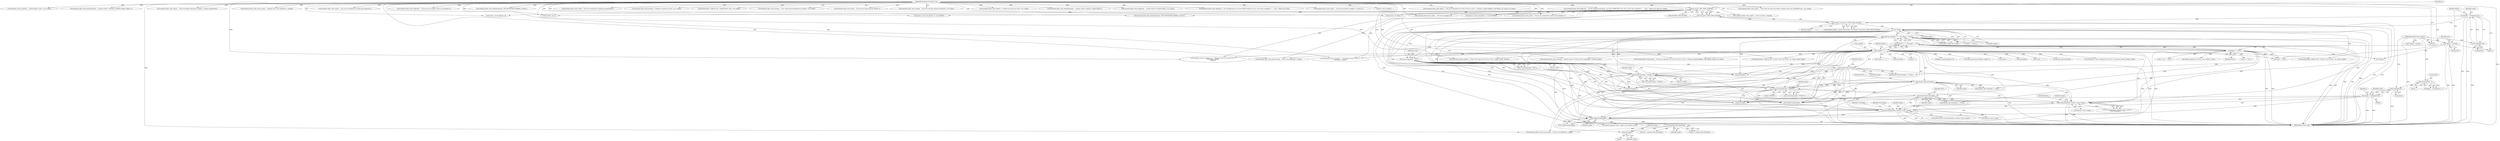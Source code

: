 digraph "0_atheme_c597156adc60a45b5f827793cd420945f47bc03b_1@API" {
"1000664" [label="(Call,free(target))"];
"1000654" [label="(Call,myentity_find_ext(target))"];
"1000647" [label="(Call,validhostmask(target))"];
"1000247" [label="(Call,strcasecmp(target, \"CLEAR\"))"];
"1000226" [label="(Call,strcasecmp(target, \"LIST\"))"];
"1000190" [label="(Call,!target)"];
"1000120" [label="(Call,*target = sstrdup(parv[1]))"];
"1000122" [label="(Call,sstrdup(parv[1]))"];
"1000109" [label="(MethodParameterIn,char *parv[])"];
"1000174" [label="(Call,target || !has_priv(si, PRIV_CHAN_AUSPEX))"];
"1000176" [label="(Call,!has_priv(si, PRIV_CHAN_AUSPEX))"];
"1000177" [label="(Call,has_priv(si, PRIV_CHAN_AUSPEX))"];
"1000107" [label="(MethodParameterIn,sourceinfo_t *si)"];
"1000192" [label="(Call,target && target[0] == '+' && flagstr == NULL)"];
"1000195" [label="(Call,target[0] == '+')"];
"1000194" [label="(Call,target[0] == '+' && flagstr == NULL)"];
"1000200" [label="(Call,flagstr == NULL)"];
"1000127" [label="(Call,*flagstr = parv[2])"];
"1000230" [label="(Call,myentity_find_ext(target))"];
"1000310" [label="(Call,myentity_find_ext(target))"];
"1000306" [label="(Call,strcasecmp(target, \"MODIFY\"))"];
"1000251" [label="(Call,myentity_find_ext(target))"];
"1000517" [label="(Call,irccasecmp(target, entity(si->smu)->name))"];
"1000498" [label="(Call,irccasecmp(target, entity(si->smu)->name))"];
"1000346" [label="(Call,target = strdup(parv[2]))"];
"1000348" [label="(Call,strdup(parv[2]))"];
"1000334" [label="(Call,strchr(parv[2], ' '))"];
"1000292" [label="(Call,command_success_nodata(si, _(\"Cleared flags in \2%s\2.\"), mc->name))"];
"1000326" [label="(Call,command_fail(si, fault_needmoreparams, _(\"Syntax: FLAGS <#channel> MODIFY [target] <flags>\")))"];
"1000128" [label="(Identifier,flagstr)"];
"1000349" [label="(Call,parv[2])"];
"1000646" [label="(Call,!validhostmask(target))"];
"1000930" [label="(Call,chanacs_open(mc, NULL, target, true, entity(si->smu)))"];
"1000311" [label="(Identifier,target)"];
"1000314" [label="(Call,free(target))"];
"1000232" [label="(Identifier,NULL)"];
"1000652" [label="(Call,mt = myentity_find_ext(target))"];
"1000498" [label="(Call,irccasecmp(target, entity(si->smu)->name))"];
"1000468" [label="(Call,chanacs_source_flags(mc, si))"];
"1000747" [label="(Call,command_fail(si, fault_noprivs, _(\"Only %d founders allowed per channel.\"), chansvs.maxfounders))"];
"1000346" [label="(Call,target = strdup(parv[2]))"];
"1000664" [label="(Call,free(target))"];
"1000441" [label="(Call,command_success_string(si, str1, _(\"Flags for \2%s\2 in \2%s\2 are \2%s\2.\"),\n\t\t\t\t\t\ttarget, channel,\n\t\t\t\t\t\tstr1))"];
"1000211" [label="(Call,flags_to_bitmask(target, 0))"];
"1000178" [label="(Identifier,si)"];
"1000162" [label="(Call,command_fail(si, fault_nosuch_target, _(\"Channel \2%s\2 is not registered.\"), channel))"];
"1000228" [label="(Literal,\"LIST\")"];
"1000982" [label="(Call,command_fail(si, fault_noprivs, _(\"You are not allowed to set \2%s\2 on \2%s\2 in \2%s\2.\"), bitmask_to_flags2(addflags, removeflags), target, mc->name))"];
"1000195" [label="(Call,target[0] == '+')"];
"1000179" [label="(Identifier,PRIV_CHAN_AUSPEX)"];
"1000306" [label="(Call,strcasecmp(target, \"MODIFY\"))"];
"1000176" [label="(Call,!has_priv(si, PRIV_CHAN_AUSPEX))"];
"1000510" [label="(Call,command_fail(si, fault_noprivs, _(\"You are not authorized to execute this command.\")))"];
"1000114" [label="(Call,*channel = parv[0])"];
"1000647" [label="(Call,validhostmask(target))"];
"1000170" [label="(Call,metadata_find(mc, \"private:close:closer\") && (target || !has_priv(si, PRIV_CHAN_AUSPEX)))"];
"1000313" [label="(Block,)"];
"1000234" [label="(Call,do_list(si, mc, 0))"];
"1000395" [label="(Call,chanacs_find_host_literal(mc, target, 0))"];
"1000379" [label="(Call,chanacs_source_has_flag(mc, si, CA_ACLVIEW))"];
"1000123" [label="(Call,parv[1])"];
"1000227" [label="(Identifier,target)"];
"1000922" [label="(Call,command_fail(si, fault_badparams, _(\"You may not set founder status on a hostmask.\")))"];
"1000321" [label="(Call,command_fail(si, fault_needmoreparams, STR_INSUFFICIENT_PARAMS, \"FLAGS\"))"];
"1000247" [label="(Call,strcasecmp(target, \"CLEAR\"))"];
"1000649" [label="(Block,)"];
"1000334" [label="(Call,strchr(parv[2], ' '))"];
"1000335" [label="(Call,parv[2])"];
"1000177" [label="(Call,has_priv(si, PRIV_CHAN_AUSPEX))"];
"1000367" [label="(Call,!flagstr)"];
"1000143" [label="(Call,command_fail(si, fault_needmoreparams, STR_INSUFFICIENT_PARAMS, \"FLAGS\"))"];
"1000603" [label="(Call,*target == '-')"];
"1000252" [label="(Identifier,target)"];
"1000215" [label="(Call,do_list(si, mc, flags))"];
"1001036" [label="(Call,logcommand(si, CMDLOG_SET, \"FLAGS: \2%s\2 \2%s\2 \2%s\2\", mc->name, target, flagstr))"];
"1000248" [label="(Identifier,target)"];
"1000109" [label="(MethodParameterIn,char *parv[])"];
"1000189" [label="(Call,!target || (target && target[0] == '+' && flagstr == NULL))"];
"1000251" [label="(Call,myentity_find_ext(target))"];
"1000120" [label="(Call,*target = sstrdup(parv[1]))"];
"1000457" [label="(Call,logcommand(si, CMDLOG_GET, \"FLAGS: \2%s\2 on \2%s\2\", mc->name, target))"];
"1000309" [label="(Call,myentity_find_ext(target) == NULL)"];
"1001052" [label="(Call,free(target))"];
"1000492" [label="(Call,si->smu == NULL)"];
"1000308" [label="(Literal,\"MODIFY\")"];
"1000200" [label="(Call,flagstr == NULL)"];
"1000264" [label="(Call,command_fail(si, fault_noprivs, \"You are not authorized to perform this operation.\"))"];
"1000853" [label="(Call,command_fail(si, fault_toomany, _(\"Channel %s access list is full.\"), mc->name))"];
"1000226" [label="(Call,strcasecmp(target, \"LIST\"))"];
"1000192" [label="(Call,target && target[0] == '+' && flagstr == NULL)"];
"1000231" [label="(Identifier,target)"];
"1000607" [label="(Call,*target == '=')"];
"1000405" [label="(Call,myentity_find_ext(target))"];
"1000310" [label="(Call,myentity_find_ext(target))"];
"1000285" [label="(Call,logcommand(si, CMDLOG_DO, \"CLEAR:FLAGS: \2%s\2\", mc->name))"];
"1000648" [label="(Identifier,target)"];
"1000348" [label="(Call,strdup(parv[2]))"];
"1000497" [label="(Call,irccasecmp(target, entity(si->smu)->name) ||\n\t\t\t\t\t\tstrcmp(flagstr, \"-*\"))"];
"1000175" [label="(Identifier,target)"];
"1000779" [label="(Call,command_fail(si, fault_toomany, _(\"\2%s\2 cannot take foundership of a channel.\"), mt->name))"];
"1000721" [label="(Call,command_fail(si, fault_noprivs, _(\"You may not remove the last founder.\")))"];
"1000250" [label="(Call,myentity_find_ext(target) == NULL)"];
"1000122" [label="(Call,sstrdup(parv[1]))"];
"1000763" [label="(Call,command_fail(si, fault_toomany, _(\"\2%s\2 has too many channels registered.\"), mt->name))"];
"1000360" [label="(Call,command_fail(si, fault_noprivs, _(\"You are not logged in.\")))"];
"1000517" [label="(Call,irccasecmp(target, entity(si->smu)->name))"];
"1000249" [label="(Literal,\"CLEAR\")"];
"1000110" [label="(Block,)"];
"1000949" [label="(Call,command_fail(si, fault_toomany, _(\"Channel %s access list is full.\"), mc->name))"];
"1000305" [label="(Call,!strcasecmp(target, \"MODIFY\"))"];
"1000190" [label="(Call,!target)"];
"1000148" [label="(Call,command_fail(si, fault_needmoreparams, _(\"Syntax: FLAGS <channel> [target] [flags]\")))"];
"1001045" [label="(Call,verbose(mc, \"\2%s\2 set flags \2%s\2 on \2%s\2\", get_source_name(si), flagstr, target))"];
"1000230" [label="(Call,myentity_find_ext(target))"];
"1000611" [label="(Call,command_fail(si, fault_badparams, _(\"Usage: FLAGS %s [target] [flags]\"), mc->name))"];
"1000107" [label="(MethodParameterIn,sourceinfo_t *si)"];
"1000567" [label="(Call,command_fail(si, fault_badparams, _(\"No valid flags given, use /%s%s HELP FLAGS for a list\"), ircd->uses_rcommand ? \"\" : \"msg \", chansvs.me->disp))"];
"1000127" [label="(Call,*flagstr = parv[2])"];
"1000699" [label="(Call,command_fail(si, fault_noprivs, _(\"You may not remove a founder's +f access.\")))"];
"1000532" [label="(Identifier,restrictflags)"];
"1000655" [label="(Identifier,target)"];
"1000665" [label="(Identifier,target)"];
"1001048" [label="(Call,get_source_name(si))"];
"1000253" [label="(Identifier,NULL)"];
"1000347" [label="(Identifier,target)"];
"1000338" [label="(Literal,' ')"];
"1000507" [label="(Identifier,flagstr)"];
"1000408" [label="(Call,command_fail(si, fault_nosuch_target, _(\"\2%s\2 is not registered.\"), target))"];
"1000174" [label="(Call,target || !has_priv(si, PRIV_CHAN_AUSPEX))"];
"1001054" [label="(MethodReturn,static void)"];
"1000516" [label="(ControlStructure,if (irccasecmp(target, entity(si->smu)->name)))"];
"1000657" [label="(Call,command_fail(si, fault_nosuch_target, _(\"\2%s\2 is not registered.\"), target))"];
"1000259" [label="(Call,chanacs_source_has_flag(mc, si, CA_FOUNDER))"];
"1000208" [label="(Call,target != NULL)"];
"1000886" [label="(Call,command_fail(si, fault_noprivs, _(\"You are not allowed to set \2%s\2 on \2%s\2 in \2%s\2.\"), bitmask_to_flags2(addflags, removeflags), mt->name, mc->name))"];
"1000121" [label="(Identifier,target)"];
"1000384" [label="(Call,command_fail(si, fault_noprivs, _(\"You are not authorized to execute this command.\")))"];
"1000519" [label="(Call,entity(si->smu)->name)"];
"1000667" [label="(Identifier,target)"];
"1000674" [label="(Call,chanacs_open(mc, mt, NULL, true, entity(si->smu)))"];
"1000307" [label="(Identifier,target)"];
"1000196" [label="(Call,target[0])"];
"1000526" [label="(Identifier,restrictflags)"];
"1000500" [label="(Call,entity(si->smu)->name)"];
"1000246" [label="(Call,!strcasecmp(target, \"CLEAR\"))"];
"1000191" [label="(Identifier,target)"];
"1000194" [label="(Call,target[0] == '+' && flagstr == NULL)"];
"1000332" [label="(Call,flagstr = strchr(parv[2], ' '))"];
"1000225" [label="(Call,!strcasecmp(target, \"LIST\"))"];
"1000518" [label="(Identifier,target)"];
"1000499" [label="(Identifier,target)"];
"1000140" [label="(Identifier,parc)"];
"1001029" [label="(Call,command_success_nodata(si, _(\"Flags \2%s\2 were set on \2%s\2 in \2%s\2.\"), flagstr, target, channel))"];
"1000391" [label="(Call,validhostmask(target))"];
"1000312" [label="(Identifier,NULL)"];
"1000129" [label="(Call,parv[2])"];
"1000229" [label="(Call,myentity_find_ext(target) == NULL)"];
"1000255" [label="(Call,free(target))"];
"1000202" [label="(Identifier,NULL)"];
"1001016" [label="(Call,command_fail(si, fault_nochange, _(\"Channel access to \2%s\2 for \2%s\2 unchanged.\"), channel, target))"];
"1000238" [label="(Call,free(target))"];
"1000620" [label="(Call,command_fail(si, fault_badparams, _(\"Invalid template name given, use /%s%s TEMPLATE %s for a list\"), ircd->uses_rcommand ? \"\" : \"msg \", chansvs.me->disp, mc->name))"];
"1000201" [label="(Identifier,flagstr)"];
"1000450" [label="(Call,command_success_string(si, \"\", _(\"No flags for \2%s\2 in \2%s\2.\"),\n\t\t\t\t\t\ttarget, channel))"];
"1000654" [label="(Call,myentity_find_ext(target))"];
"1000430" [label="(Call,ca != NULL)"];
"1000598" [label="(Call,*target == '+')"];
"1000357" [label="(Identifier,si)"];
"1000651" [label="(Call,!(mt = myentity_find_ext(target)))"];
"1000832" [label="(Call,command_fail(si, fault_noprivs, _(\"\2%s\2 does not wish to be added to channel access lists (NEVEROP set).\"), mt->name))"];
"1000415" [label="(Call,free(target))"];
"1000199" [label="(Literal,'+')"];
"1000193" [label="(Identifier,target)"];
"1000181" [label="(Call,command_fail(si, fault_noprivs, _(\"\2%s\2 is closed.\"), channel))"];
"1000664" -> "1000649"  [label="AST: "];
"1000664" -> "1000665"  [label="CFG: "];
"1000665" -> "1000664"  [label="AST: "];
"1000667" -> "1000664"  [label="CFG: "];
"1000654" -> "1000664"  [label="DDG: "];
"1000195" -> "1000664"  [label="DDG: "];
"1000654" -> "1000652"  [label="AST: "];
"1000654" -> "1000655"  [label="CFG: "];
"1000655" -> "1000654"  [label="AST: "];
"1000652" -> "1000654"  [label="CFG: "];
"1000654" -> "1000651"  [label="DDG: "];
"1000654" -> "1000652"  [label="DDG: "];
"1000647" -> "1000654"  [label="DDG: "];
"1000195" -> "1000654"  [label="DDG: "];
"1000654" -> "1000657"  [label="DDG: "];
"1000647" -> "1000646"  [label="AST: "];
"1000647" -> "1000648"  [label="CFG: "];
"1000648" -> "1000647"  [label="AST: "];
"1000646" -> "1000647"  [label="CFG: "];
"1000647" -> "1001054"  [label="DDG: "];
"1000647" -> "1000646"  [label="DDG: "];
"1000247" -> "1000647"  [label="DDG: "];
"1000226" -> "1000647"  [label="DDG: "];
"1000310" -> "1000647"  [label="DDG: "];
"1000306" -> "1000647"  [label="DDG: "];
"1000251" -> "1000647"  [label="DDG: "];
"1000517" -> "1000647"  [label="DDG: "];
"1000230" -> "1000647"  [label="DDG: "];
"1000192" -> "1000647"  [label="DDG: "];
"1000195" -> "1000647"  [label="DDG: "];
"1000190" -> "1000647"  [label="DDG: "];
"1000346" -> "1000647"  [label="DDG: "];
"1000647" -> "1000930"  [label="DDG: "];
"1000247" -> "1000246"  [label="AST: "];
"1000247" -> "1000249"  [label="CFG: "];
"1000248" -> "1000247"  [label="AST: "];
"1000249" -> "1000247"  [label="AST: "];
"1000246" -> "1000247"  [label="CFG: "];
"1000247" -> "1001054"  [label="DDG: "];
"1000247" -> "1000246"  [label="DDG: "];
"1000247" -> "1000246"  [label="DDG: "];
"1000226" -> "1000247"  [label="DDG: "];
"1000190" -> "1000247"  [label="DDG: "];
"1000230" -> "1000247"  [label="DDG: "];
"1000192" -> "1000247"  [label="DDG: "];
"1000195" -> "1000247"  [label="DDG: "];
"1000247" -> "1000251"  [label="DDG: "];
"1000247" -> "1000255"  [label="DDG: "];
"1000247" -> "1000306"  [label="DDG: "];
"1000247" -> "1000314"  [label="DDG: "];
"1000247" -> "1000391"  [label="DDG: "];
"1000247" -> "1000498"  [label="DDG: "];
"1000247" -> "1000517"  [label="DDG: "];
"1000226" -> "1000225"  [label="AST: "];
"1000226" -> "1000228"  [label="CFG: "];
"1000227" -> "1000226"  [label="AST: "];
"1000228" -> "1000226"  [label="AST: "];
"1000225" -> "1000226"  [label="CFG: "];
"1000226" -> "1001054"  [label="DDG: "];
"1000226" -> "1000225"  [label="DDG: "];
"1000226" -> "1000225"  [label="DDG: "];
"1000190" -> "1000226"  [label="DDG: "];
"1000192" -> "1000226"  [label="DDG: "];
"1000195" -> "1000226"  [label="DDG: "];
"1000226" -> "1000230"  [label="DDG: "];
"1000226" -> "1000238"  [label="DDG: "];
"1000226" -> "1000255"  [label="DDG: "];
"1000226" -> "1000306"  [label="DDG: "];
"1000226" -> "1000314"  [label="DDG: "];
"1000226" -> "1000391"  [label="DDG: "];
"1000226" -> "1000498"  [label="DDG: "];
"1000226" -> "1000517"  [label="DDG: "];
"1000190" -> "1000189"  [label="AST: "];
"1000190" -> "1000191"  [label="CFG: "];
"1000191" -> "1000190"  [label="AST: "];
"1000193" -> "1000190"  [label="CFG: "];
"1000189" -> "1000190"  [label="CFG: "];
"1000190" -> "1001054"  [label="DDG: "];
"1000190" -> "1000189"  [label="DDG: "];
"1000120" -> "1000190"  [label="DDG: "];
"1000174" -> "1000190"  [label="DDG: "];
"1000190" -> "1000192"  [label="DDG: "];
"1000190" -> "1000195"  [label="DDG: "];
"1000190" -> "1000208"  [label="DDG: "];
"1000190" -> "1000238"  [label="DDG: "];
"1000190" -> "1000255"  [label="DDG: "];
"1000190" -> "1000306"  [label="DDG: "];
"1000190" -> "1000314"  [label="DDG: "];
"1000190" -> "1000391"  [label="DDG: "];
"1000190" -> "1000498"  [label="DDG: "];
"1000190" -> "1000517"  [label="DDG: "];
"1000120" -> "1000110"  [label="AST: "];
"1000120" -> "1000122"  [label="CFG: "];
"1000121" -> "1000120"  [label="AST: "];
"1000122" -> "1000120"  [label="AST: "];
"1000128" -> "1000120"  [label="CFG: "];
"1000120" -> "1001054"  [label="DDG: "];
"1000120" -> "1001054"  [label="DDG: "];
"1000122" -> "1000120"  [label="DDG: "];
"1000120" -> "1000174"  [label="DDG: "];
"1000122" -> "1000123"  [label="CFG: "];
"1000123" -> "1000122"  [label="AST: "];
"1000122" -> "1001054"  [label="DDG: "];
"1000109" -> "1000122"  [label="DDG: "];
"1000109" -> "1000106"  [label="AST: "];
"1000109" -> "1001054"  [label="DDG: "];
"1000109" -> "1000114"  [label="DDG: "];
"1000109" -> "1000127"  [label="DDG: "];
"1000109" -> "1000334"  [label="DDG: "];
"1000109" -> "1000348"  [label="DDG: "];
"1000174" -> "1000170"  [label="AST: "];
"1000174" -> "1000175"  [label="CFG: "];
"1000174" -> "1000176"  [label="CFG: "];
"1000175" -> "1000174"  [label="AST: "];
"1000176" -> "1000174"  [label="AST: "];
"1000170" -> "1000174"  [label="CFG: "];
"1000174" -> "1001054"  [label="DDG: "];
"1000174" -> "1001054"  [label="DDG: "];
"1000174" -> "1000170"  [label="DDG: "];
"1000174" -> "1000170"  [label="DDG: "];
"1000176" -> "1000174"  [label="DDG: "];
"1000176" -> "1000177"  [label="CFG: "];
"1000177" -> "1000176"  [label="AST: "];
"1000176" -> "1001054"  [label="DDG: "];
"1000177" -> "1000176"  [label="DDG: "];
"1000177" -> "1000176"  [label="DDG: "];
"1000177" -> "1000179"  [label="CFG: "];
"1000178" -> "1000177"  [label="AST: "];
"1000179" -> "1000177"  [label="AST: "];
"1000177" -> "1001054"  [label="DDG: "];
"1000107" -> "1000177"  [label="DDG: "];
"1000177" -> "1000181"  [label="DDG: "];
"1000177" -> "1000215"  [label="DDG: "];
"1000177" -> "1000234"  [label="DDG: "];
"1000177" -> "1000259"  [label="DDG: "];
"1000177" -> "1000321"  [label="DDG: "];
"1000177" -> "1000360"  [label="DDG: "];
"1000177" -> "1000379"  [label="DDG: "];
"1000177" -> "1000384"  [label="DDG: "];
"1000177" -> "1000408"  [label="DDG: "];
"1000177" -> "1000441"  [label="DDG: "];
"1000177" -> "1000450"  [label="DDG: "];
"1000177" -> "1000468"  [label="DDG: "];
"1000107" -> "1000106"  [label="AST: "];
"1000107" -> "1001054"  [label="DDG: "];
"1000107" -> "1000143"  [label="DDG: "];
"1000107" -> "1000148"  [label="DDG: "];
"1000107" -> "1000162"  [label="DDG: "];
"1000107" -> "1000181"  [label="DDG: "];
"1000107" -> "1000215"  [label="DDG: "];
"1000107" -> "1000234"  [label="DDG: "];
"1000107" -> "1000259"  [label="DDG: "];
"1000107" -> "1000264"  [label="DDG: "];
"1000107" -> "1000285"  [label="DDG: "];
"1000107" -> "1000292"  [label="DDG: "];
"1000107" -> "1000321"  [label="DDG: "];
"1000107" -> "1000326"  [label="DDG: "];
"1000107" -> "1000360"  [label="DDG: "];
"1000107" -> "1000379"  [label="DDG: "];
"1000107" -> "1000384"  [label="DDG: "];
"1000107" -> "1000408"  [label="DDG: "];
"1000107" -> "1000441"  [label="DDG: "];
"1000107" -> "1000450"  [label="DDG: "];
"1000107" -> "1000457"  [label="DDG: "];
"1000107" -> "1000468"  [label="DDG: "];
"1000107" -> "1000510"  [label="DDG: "];
"1000107" -> "1000567"  [label="DDG: "];
"1000107" -> "1000611"  [label="DDG: "];
"1000107" -> "1000620"  [label="DDG: "];
"1000107" -> "1000657"  [label="DDG: "];
"1000107" -> "1000699"  [label="DDG: "];
"1000107" -> "1000721"  [label="DDG: "];
"1000107" -> "1000747"  [label="DDG: "];
"1000107" -> "1000763"  [label="DDG: "];
"1000107" -> "1000779"  [label="DDG: "];
"1000107" -> "1000832"  [label="DDG: "];
"1000107" -> "1000853"  [label="DDG: "];
"1000107" -> "1000886"  [label="DDG: "];
"1000107" -> "1000922"  [label="DDG: "];
"1000107" -> "1000949"  [label="DDG: "];
"1000107" -> "1000982"  [label="DDG: "];
"1000107" -> "1001016"  [label="DDG: "];
"1000107" -> "1001029"  [label="DDG: "];
"1000107" -> "1001036"  [label="DDG: "];
"1000107" -> "1001048"  [label="DDG: "];
"1000192" -> "1000189"  [label="AST: "];
"1000192" -> "1000193"  [label="CFG: "];
"1000192" -> "1000194"  [label="CFG: "];
"1000193" -> "1000192"  [label="AST: "];
"1000194" -> "1000192"  [label="AST: "];
"1000189" -> "1000192"  [label="CFG: "];
"1000192" -> "1001054"  [label="DDG: "];
"1000192" -> "1001054"  [label="DDG: "];
"1000192" -> "1000189"  [label="DDG: "];
"1000192" -> "1000189"  [label="DDG: "];
"1000195" -> "1000192"  [label="DDG: "];
"1000194" -> "1000192"  [label="DDG: "];
"1000194" -> "1000192"  [label="DDG: "];
"1000192" -> "1000208"  [label="DDG: "];
"1000192" -> "1000238"  [label="DDG: "];
"1000192" -> "1000255"  [label="DDG: "];
"1000192" -> "1000306"  [label="DDG: "];
"1000192" -> "1000314"  [label="DDG: "];
"1000192" -> "1000391"  [label="DDG: "];
"1000192" -> "1000498"  [label="DDG: "];
"1000192" -> "1000517"  [label="DDG: "];
"1000195" -> "1000194"  [label="AST: "];
"1000195" -> "1000199"  [label="CFG: "];
"1000196" -> "1000195"  [label="AST: "];
"1000199" -> "1000195"  [label="AST: "];
"1000201" -> "1000195"  [label="CFG: "];
"1000194" -> "1000195"  [label="CFG: "];
"1000195" -> "1001054"  [label="DDG: "];
"1000195" -> "1000194"  [label="DDG: "];
"1000195" -> "1000194"  [label="DDG: "];
"1000195" -> "1000208"  [label="DDG: "];
"1000195" -> "1000211"  [label="DDG: "];
"1000195" -> "1000230"  [label="DDG: "];
"1000195" -> "1000238"  [label="DDG: "];
"1000195" -> "1000251"  [label="DDG: "];
"1000195" -> "1000255"  [label="DDG: "];
"1000195" -> "1000306"  [label="DDG: "];
"1000195" -> "1000310"  [label="DDG: "];
"1000195" -> "1000314"  [label="DDG: "];
"1000195" -> "1000391"  [label="DDG: "];
"1000195" -> "1000395"  [label="DDG: "];
"1000195" -> "1000405"  [label="DDG: "];
"1000195" -> "1000408"  [label="DDG: "];
"1000195" -> "1000415"  [label="DDG: "];
"1000195" -> "1000441"  [label="DDG: "];
"1000195" -> "1000450"  [label="DDG: "];
"1000195" -> "1000457"  [label="DDG: "];
"1000195" -> "1000498"  [label="DDG: "];
"1000195" -> "1000517"  [label="DDG: "];
"1000195" -> "1000598"  [label="DDG: "];
"1000195" -> "1000603"  [label="DDG: "];
"1000195" -> "1000607"  [label="DDG: "];
"1000195" -> "1000657"  [label="DDG: "];
"1000195" -> "1000930"  [label="DDG: "];
"1000195" -> "1000982"  [label="DDG: "];
"1000195" -> "1001016"  [label="DDG: "];
"1000195" -> "1001029"  [label="DDG: "];
"1000195" -> "1001036"  [label="DDG: "];
"1000195" -> "1001045"  [label="DDG: "];
"1000195" -> "1001052"  [label="DDG: "];
"1000194" -> "1000200"  [label="CFG: "];
"1000200" -> "1000194"  [label="AST: "];
"1000194" -> "1001054"  [label="DDG: "];
"1000194" -> "1001054"  [label="DDG: "];
"1000200" -> "1000194"  [label="DDG: "];
"1000200" -> "1000194"  [label="DDG: "];
"1000200" -> "1000202"  [label="CFG: "];
"1000201" -> "1000200"  [label="AST: "];
"1000202" -> "1000200"  [label="AST: "];
"1000200" -> "1001054"  [label="DDG: "];
"1000200" -> "1001054"  [label="DDG: "];
"1000127" -> "1000200"  [label="DDG: "];
"1000200" -> "1000208"  [label="DDG: "];
"1000200" -> "1000229"  [label="DDG: "];
"1000200" -> "1000250"  [label="DDG: "];
"1000200" -> "1000309"  [label="DDG: "];
"1000200" -> "1000367"  [label="DDG: "];
"1000200" -> "1000430"  [label="DDG: "];
"1000200" -> "1000492"  [label="DDG: "];
"1000200" -> "1000674"  [label="DDG: "];
"1000200" -> "1000930"  [label="DDG: "];
"1000127" -> "1000110"  [label="AST: "];
"1000127" -> "1000129"  [label="CFG: "];
"1000128" -> "1000127"  [label="AST: "];
"1000129" -> "1000127"  [label="AST: "];
"1000140" -> "1000127"  [label="CFG: "];
"1000127" -> "1001054"  [label="DDG: "];
"1000127" -> "1001054"  [label="DDG: "];
"1000127" -> "1000367"  [label="DDG: "];
"1000230" -> "1000229"  [label="AST: "];
"1000230" -> "1000231"  [label="CFG: "];
"1000231" -> "1000230"  [label="AST: "];
"1000232" -> "1000230"  [label="CFG: "];
"1000230" -> "1001054"  [label="DDG: "];
"1000230" -> "1000229"  [label="DDG: "];
"1000230" -> "1000238"  [label="DDG: "];
"1000230" -> "1000255"  [label="DDG: "];
"1000230" -> "1000306"  [label="DDG: "];
"1000230" -> "1000314"  [label="DDG: "];
"1000230" -> "1000391"  [label="DDG: "];
"1000230" -> "1000498"  [label="DDG: "];
"1000230" -> "1000517"  [label="DDG: "];
"1000310" -> "1000309"  [label="AST: "];
"1000310" -> "1000311"  [label="CFG: "];
"1000311" -> "1000310"  [label="AST: "];
"1000312" -> "1000310"  [label="CFG: "];
"1000310" -> "1001054"  [label="DDG: "];
"1000310" -> "1000309"  [label="DDG: "];
"1000306" -> "1000310"  [label="DDG: "];
"1000310" -> "1000314"  [label="DDG: "];
"1000310" -> "1000391"  [label="DDG: "];
"1000310" -> "1000498"  [label="DDG: "];
"1000310" -> "1000517"  [label="DDG: "];
"1000306" -> "1000305"  [label="AST: "];
"1000306" -> "1000308"  [label="CFG: "];
"1000307" -> "1000306"  [label="AST: "];
"1000308" -> "1000306"  [label="AST: "];
"1000305" -> "1000306"  [label="CFG: "];
"1000306" -> "1001054"  [label="DDG: "];
"1000306" -> "1000305"  [label="DDG: "];
"1000306" -> "1000305"  [label="DDG: "];
"1000251" -> "1000306"  [label="DDG: "];
"1000306" -> "1000314"  [label="DDG: "];
"1000306" -> "1000391"  [label="DDG: "];
"1000306" -> "1000498"  [label="DDG: "];
"1000306" -> "1000517"  [label="DDG: "];
"1000251" -> "1000250"  [label="AST: "];
"1000251" -> "1000252"  [label="CFG: "];
"1000252" -> "1000251"  [label="AST: "];
"1000253" -> "1000251"  [label="CFG: "];
"1000251" -> "1001054"  [label="DDG: "];
"1000251" -> "1000250"  [label="DDG: "];
"1000251" -> "1000255"  [label="DDG: "];
"1000251" -> "1000314"  [label="DDG: "];
"1000251" -> "1000391"  [label="DDG: "];
"1000251" -> "1000498"  [label="DDG: "];
"1000251" -> "1000517"  [label="DDG: "];
"1000517" -> "1000516"  [label="AST: "];
"1000517" -> "1000519"  [label="CFG: "];
"1000518" -> "1000517"  [label="AST: "];
"1000519" -> "1000517"  [label="AST: "];
"1000526" -> "1000517"  [label="CFG: "];
"1000532" -> "1000517"  [label="CFG: "];
"1000517" -> "1001054"  [label="DDG: "];
"1000517" -> "1001054"  [label="DDG: "];
"1000517" -> "1001054"  [label="DDG: "];
"1000498" -> "1000517"  [label="DDG: "];
"1000498" -> "1000517"  [label="DDG: "];
"1000346" -> "1000517"  [label="DDG: "];
"1000498" -> "1000497"  [label="AST: "];
"1000498" -> "1000500"  [label="CFG: "];
"1000499" -> "1000498"  [label="AST: "];
"1000500" -> "1000498"  [label="AST: "];
"1000507" -> "1000498"  [label="CFG: "];
"1000497" -> "1000498"  [label="CFG: "];
"1000498" -> "1001054"  [label="DDG: "];
"1000498" -> "1001054"  [label="DDG: "];
"1000498" -> "1000497"  [label="DDG: "];
"1000498" -> "1000497"  [label="DDG: "];
"1000346" -> "1000498"  [label="DDG: "];
"1000346" -> "1000313"  [label="AST: "];
"1000346" -> "1000348"  [label="CFG: "];
"1000347" -> "1000346"  [label="AST: "];
"1000348" -> "1000346"  [label="AST: "];
"1000357" -> "1000346"  [label="CFG: "];
"1000346" -> "1001054"  [label="DDG: "];
"1000346" -> "1001054"  [label="DDG: "];
"1000348" -> "1000346"  [label="DDG: "];
"1000346" -> "1000391"  [label="DDG: "];
"1000348" -> "1000349"  [label="CFG: "];
"1000349" -> "1000348"  [label="AST: "];
"1000348" -> "1001054"  [label="DDG: "];
"1000334" -> "1000348"  [label="DDG: "];
"1000334" -> "1000332"  [label="AST: "];
"1000334" -> "1000338"  [label="CFG: "];
"1000335" -> "1000334"  [label="AST: "];
"1000338" -> "1000334"  [label="AST: "];
"1000332" -> "1000334"  [label="CFG: "];
"1000334" -> "1000332"  [label="DDG: "];
"1000334" -> "1000332"  [label="DDG: "];
}

